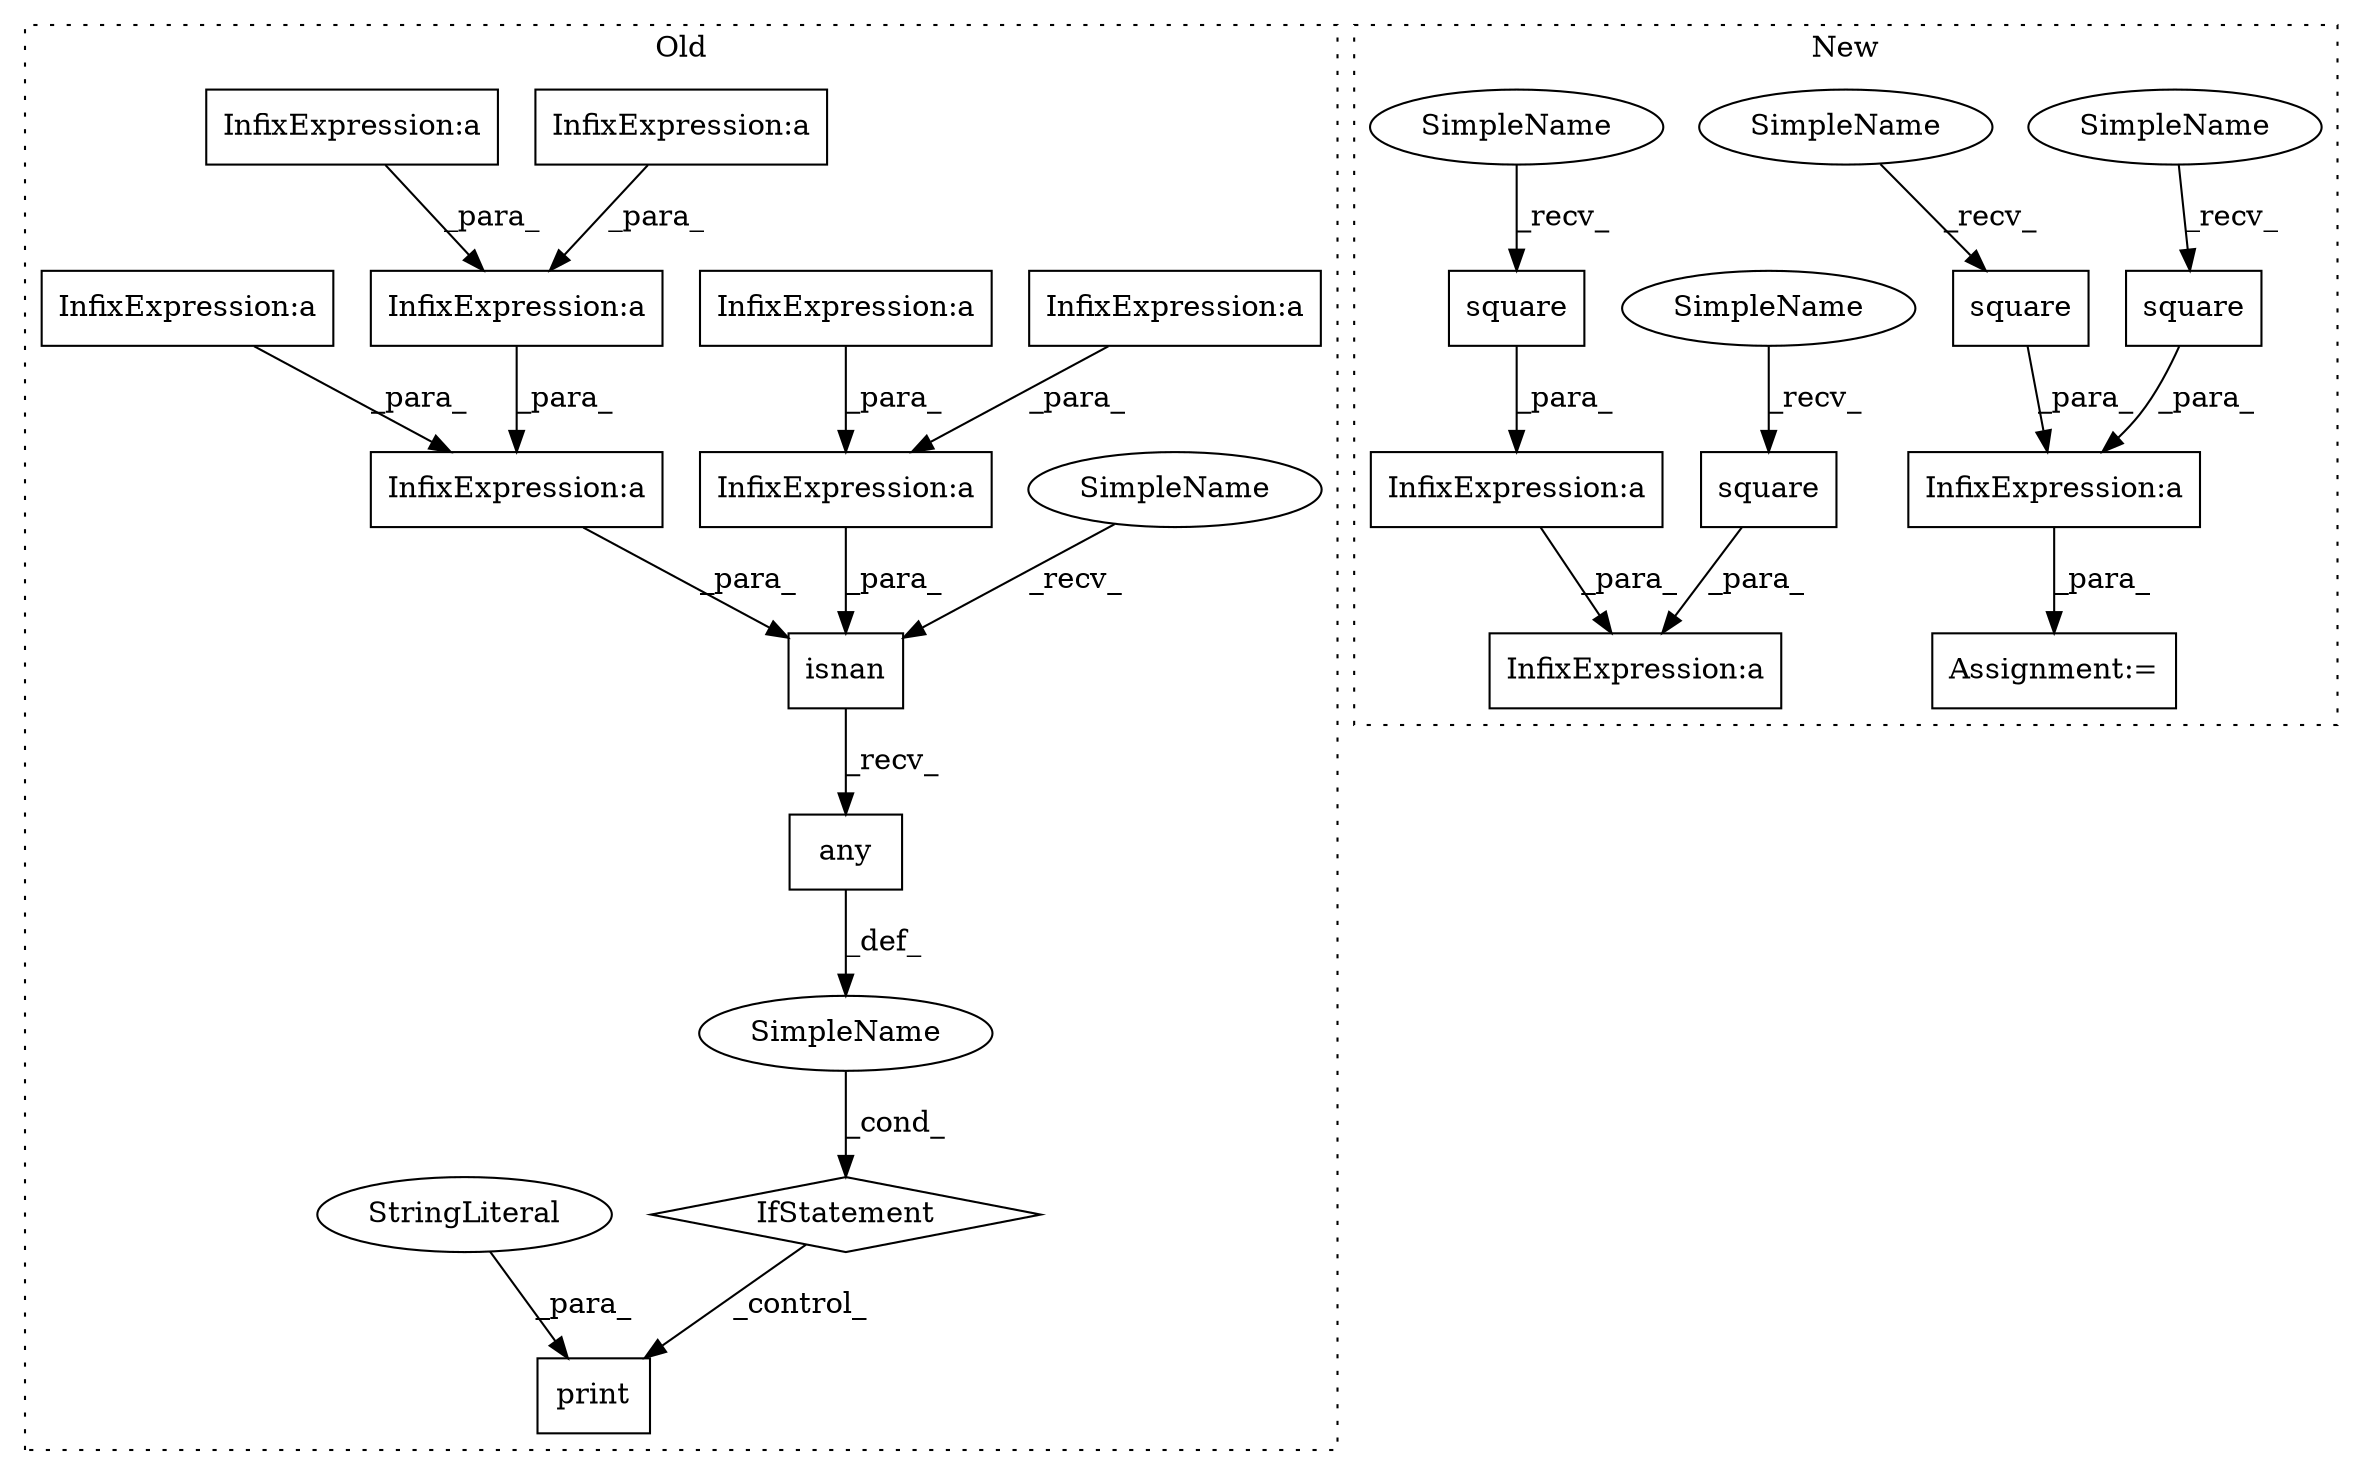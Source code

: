 digraph G {
subgraph cluster0 {
1 [label="SimpleName" a="42" s="7060" l="5" shape="ellipse"];
10 [label="isnan" a="32" s="7066,7076" l="6,1" shape="box"];
11 [label="InfixExpression:a" a="27" s="6712" l="3" shape="box"];
12 [label="InfixExpression:a" a="27" s="6704" l="3" shape="box"];
13 [label="InfixExpression:a" a="27" s="6608" l="3" shape="box"];
14 [label="InfixExpression:a" a="27" s="6571" l="3" shape="box"];
15 [label="InfixExpression:a" a="27" s="6589" l="3" shape="box"];
16 [label="InfixExpression:a" a="27" s="6580" l="3" shape="box"];
17 [label="InfixExpression:a" a="27" s="6695" l="3" shape="box"];
18 [label="InfixExpression:a" a="27" s="6599" l="3" shape="box"];
19 [label="print" a="32" s="7093,7105" l="6,1" shape="box"];
20 [label="SimpleName" a="42" s="" l="" shape="ellipse"];
21 [label="IfStatement" a="25" s="7056,7083" l="4,2" shape="diamond"];
22 [label="any" a="32" s="7078" l="5" shape="box"];
23 [label="StringLiteral" a="45" s="7099" l="6" shape="ellipse"];
label = "Old";
style="dotted";
}
subgraph cluster1 {
2 [label="square" a="32" s="6570,6582" l="7,1" shape="box"];
3 [label="InfixExpression:a" a="27" s="6583" l="3" shape="box"];
4 [label="Assignment:=" a="7" s="6561" l="1" shape="box"];
5 [label="square" a="32" s="6795,6806" l="7,1" shape="box"];
6 [label="InfixExpression:a" a="27" s="6786" l="3" shape="box"];
7 [label="square" a="32" s="6817,6828" l="7,1" shape="box"];
8 [label="InfixExpression:a" a="27" s="6808" l="3" shape="box"];
9 [label="square" a="32" s="6592,6604" l="7,1" shape="box"];
24 [label="SimpleName" a="42" s="6811" l="5" shape="ellipse"];
25 [label="SimpleName" a="42" s="6586" l="5" shape="ellipse"];
26 [label="SimpleName" a="42" s="6564" l="5" shape="ellipse"];
27 [label="SimpleName" a="42" s="6789" l="5" shape="ellipse"];
label = "New";
style="dotted";
}
1 -> 10 [label="_recv_"];
2 -> 3 [label="_para_"];
3 -> 4 [label="_para_"];
5 -> 6 [label="_para_"];
6 -> 8 [label="_para_"];
7 -> 8 [label="_para_"];
9 -> 3 [label="_para_"];
10 -> 22 [label="_recv_"];
11 -> 12 [label="_para_"];
12 -> 10 [label="_para_"];
13 -> 18 [label="_para_"];
14 -> 16 [label="_para_"];
15 -> 16 [label="_para_"];
16 -> 18 [label="_para_"];
17 -> 12 [label="_para_"];
18 -> 10 [label="_para_"];
20 -> 21 [label="_cond_"];
21 -> 19 [label="_control_"];
22 -> 20 [label="_def_"];
23 -> 19 [label="_para_"];
24 -> 7 [label="_recv_"];
25 -> 9 [label="_recv_"];
26 -> 2 [label="_recv_"];
27 -> 5 [label="_recv_"];
}